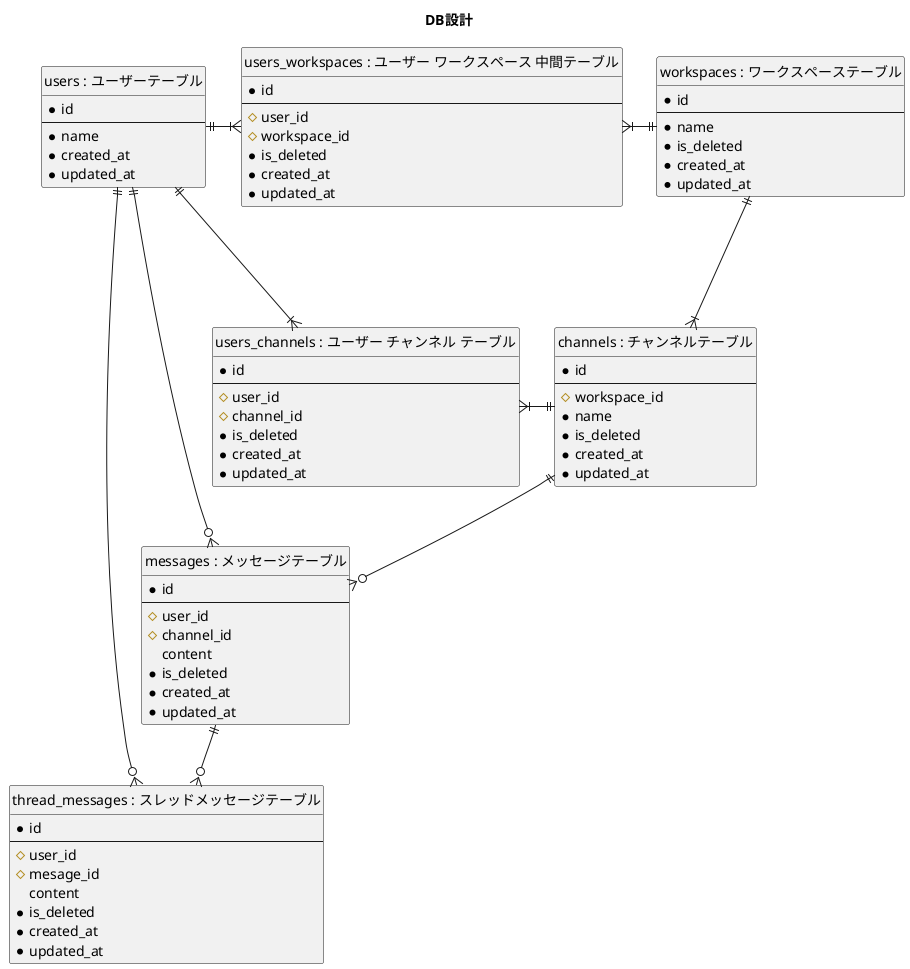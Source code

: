 @startuml

' hide the spot
hide circle

title DB設計

entity "users : ユーザーテーブル" as users {
  *id
  --
  *name
  *created_at
  *updated_at
}

entity "workspaces : ワークスペーステーブル" as workspaces {
  *id
  --
  *name
  *is_deleted
  *created_at
  *updated_at
}

entity "users_workspaces : ユーザー ワークスペース 中間テーブル" as users_workspaces {
  *id
  --
  #user_id
  #workspace_id
  *is_deleted
  *created_at
  *updated_at
}

entity "channels : チャンネルテーブル" as channels {
  *id
  --
  #workspace_id
  *name
  *is_deleted
  *created_at
  *updated_at
}

entity "users_channels : ユーザー チャンネル テーブル" as users_channels {
  *id
  --
  #user_id
  #channel_id
  *is_deleted
  *created_at
  *updated_at
}

entity "messages : メッセージテーブル" as messages {
  *id
  --
  #user_id
  #channel_id
  content
  *is_deleted
  *created_at
  *updated_at
}

entity "thread_messages : スレッドメッセージテーブル" as thread_messages {
  *id
  --
  #user_id
  #mesage_id
  content
  *is_deleted
  *created_at
  *updated_at
}

users ||-r-|{ users_workspaces
workspaces ||-l-|{ users_workspaces
workspaces ||--d-|{ channels

users ||--d-|{ users_channels
channels ||-l-|{ users_channels

users ||--o{ messages
channels ||-d-o{ messages

users ||--o{ thread_messages
messages ||-d-o{ thread_messages

@enduml
